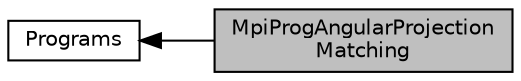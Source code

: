 digraph "MpiProgAngularProjectionMatching"
{
  edge [fontname="Helvetica",fontsize="10",labelfontname="Helvetica",labelfontsize="10"];
  node [fontname="Helvetica",fontsize="10",shape=record];
  rankdir=LR;
  Node0 [label="MpiProgAngularProjection\lMatching",height=0.2,width=0.4,color="black", fillcolor="grey75", style="filled", fontcolor="black"];
  Node1 [label="Programs",height=0.2,width=0.4,color="black", fillcolor="white", style="filled",URL="$group__Programs.html"];
  Node1->Node0 [shape=plaintext, dir="back", style="solid"];
}
